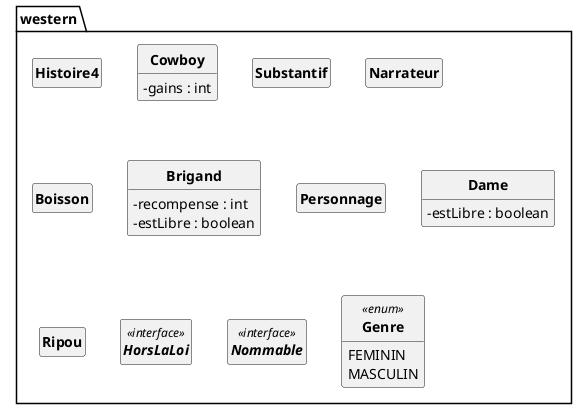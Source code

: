 @startuml
'https://plantuml.com/class-diagram
skinparam classAttributeIconSize 0
skinparam classFontStyle Bold
skinparam style strictuml
hide empty members

class western.Histoire4{
}
class western.Cowboy{
-gains : int
}
class western.Substantif{
}
class western.Narrateur{
}
class western.Boisson{
}
class western.Brigand{
-recompense : int
-estLibre : boolean
}
class western.Personnage{
}
class western.Dame{
-estLibre : boolean
}
class western.Ripou{
}
interface western.HorsLaLoi<<interface>>{
}
interface western.Nommable<<interface>>{
}
enum western.Genre<<enum>>{
FEMININ
MASCULIN
}

@enduml